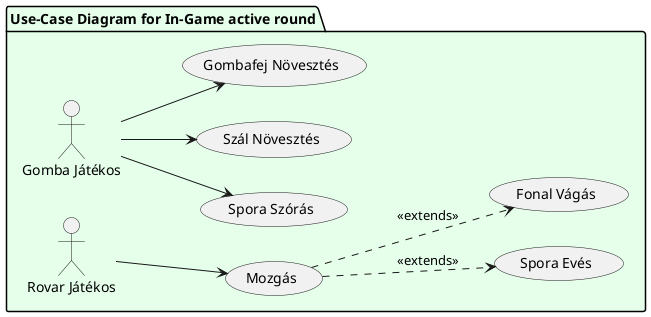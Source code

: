 @startuml UC_IngameActiveRound

package "Use-Case Diagram for In-Game active round" #E6FFEB {

    left to right direction

    actor GombaJatekos as "Gomba Játékos"

    (SporaSzoras) as "Spora Szórás"
    (szalNovesztes) as "Szál Növesztés"
    (gombafejNovesztes) as "Gombafej Növesztés"

    GombaJatekos --> (SporaSzoras)
    GombaJatekos --> (szalNovesztes)
    GombaJatekos --> (gombafejNovesztes)

    actor RovarJatekos as "Rovar Játékos"

    (Mozgas) as "Mozgás"
    (SporaEves) as "Spora Evés"
    (FonalVagas) as "Fonal Vágás"

    RovarJatekos --> (Mozgas)
    Mozgas ..> (FonalVagas) : <<extends>>
    Mozgas ..> (SporaEves) : <<extends>>
}

@enduml